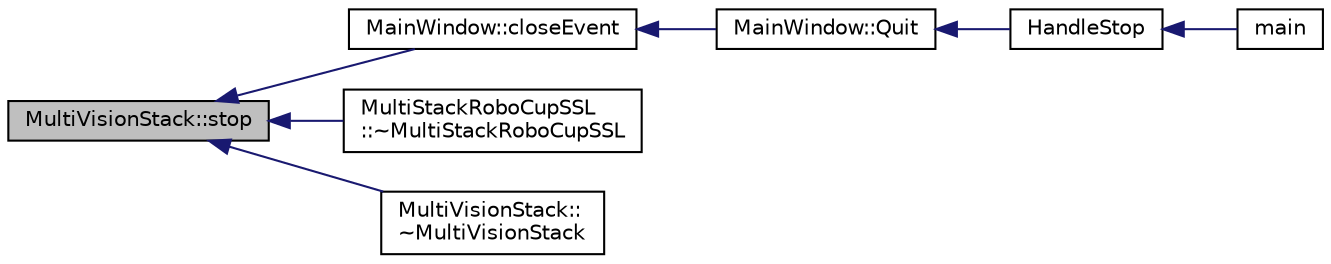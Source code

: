 digraph "MultiVisionStack::stop"
{
 // INTERACTIVE_SVG=YES
  edge [fontname="Helvetica",fontsize="10",labelfontname="Helvetica",labelfontsize="10"];
  node [fontname="Helvetica",fontsize="10",shape=record];
  rankdir="LR";
  Node1 [label="MultiVisionStack::stop",height=0.2,width=0.4,color="black", fillcolor="grey75", style="filled", fontcolor="black"];
  Node1 -> Node2 [dir="back",color="midnightblue",fontsize="10",style="solid",fontname="Helvetica"];
  Node2 [label="MainWindow::closeEvent",height=0.2,width=0.4,color="black", fillcolor="white", style="filled",URL="$d9/dc6/class_main_window.html#a4e20a4a065fbb0e4d3532a45a0a91425"];
  Node2 -> Node3 [dir="back",color="midnightblue",fontsize="10",style="solid",fontname="Helvetica"];
  Node3 [label="MainWindow::Quit",height=0.2,width=0.4,color="black", fillcolor="white", style="filled",URL="$d9/dc6/class_main_window.html#a44e502225c153db20de1bb67d7b7513e"];
  Node3 -> Node4 [dir="back",color="midnightblue",fontsize="10",style="solid",fontname="Helvetica"];
  Node4 [label="HandleStop",height=0.2,width=0.4,color="black", fillcolor="white", style="filled",URL="$d8/d32/ssl-vision_2src_2app_2main_8cpp.html#a2b444d2ae6facb7e0e5debb12c4abce5"];
  Node4 -> Node5 [dir="back",color="midnightblue",fontsize="10",style="solid",fontname="Helvetica"];
  Node5 [label="main",height=0.2,width=0.4,color="black", fillcolor="white", style="filled",URL="$d8/d32/ssl-vision_2src_2app_2main_8cpp.html#a0ddf1224851353fc92bfbff6f499fa97"];
  Node1 -> Node6 [dir="back",color="midnightblue",fontsize="10",style="solid",fontname="Helvetica"];
  Node6 [label="MultiStackRoboCupSSL\l::~MultiStackRoboCupSSL",height=0.2,width=0.4,color="black", fillcolor="white", style="filled",URL="$d0/d9b/class_multi_stack_robo_cup_s_s_l.html#a9b3c99f347fffd3dc911495dbf6ad517"];
  Node1 -> Node7 [dir="back",color="midnightblue",fontsize="10",style="solid",fontname="Helvetica"];
  Node7 [label="MultiVisionStack::\l~MultiVisionStack",height=0.2,width=0.4,color="black", fillcolor="white", style="filled",URL="$dc/d23/class_multi_vision_stack.html#add125dbc2661c7dc52997bd8df9318a9"];
}
